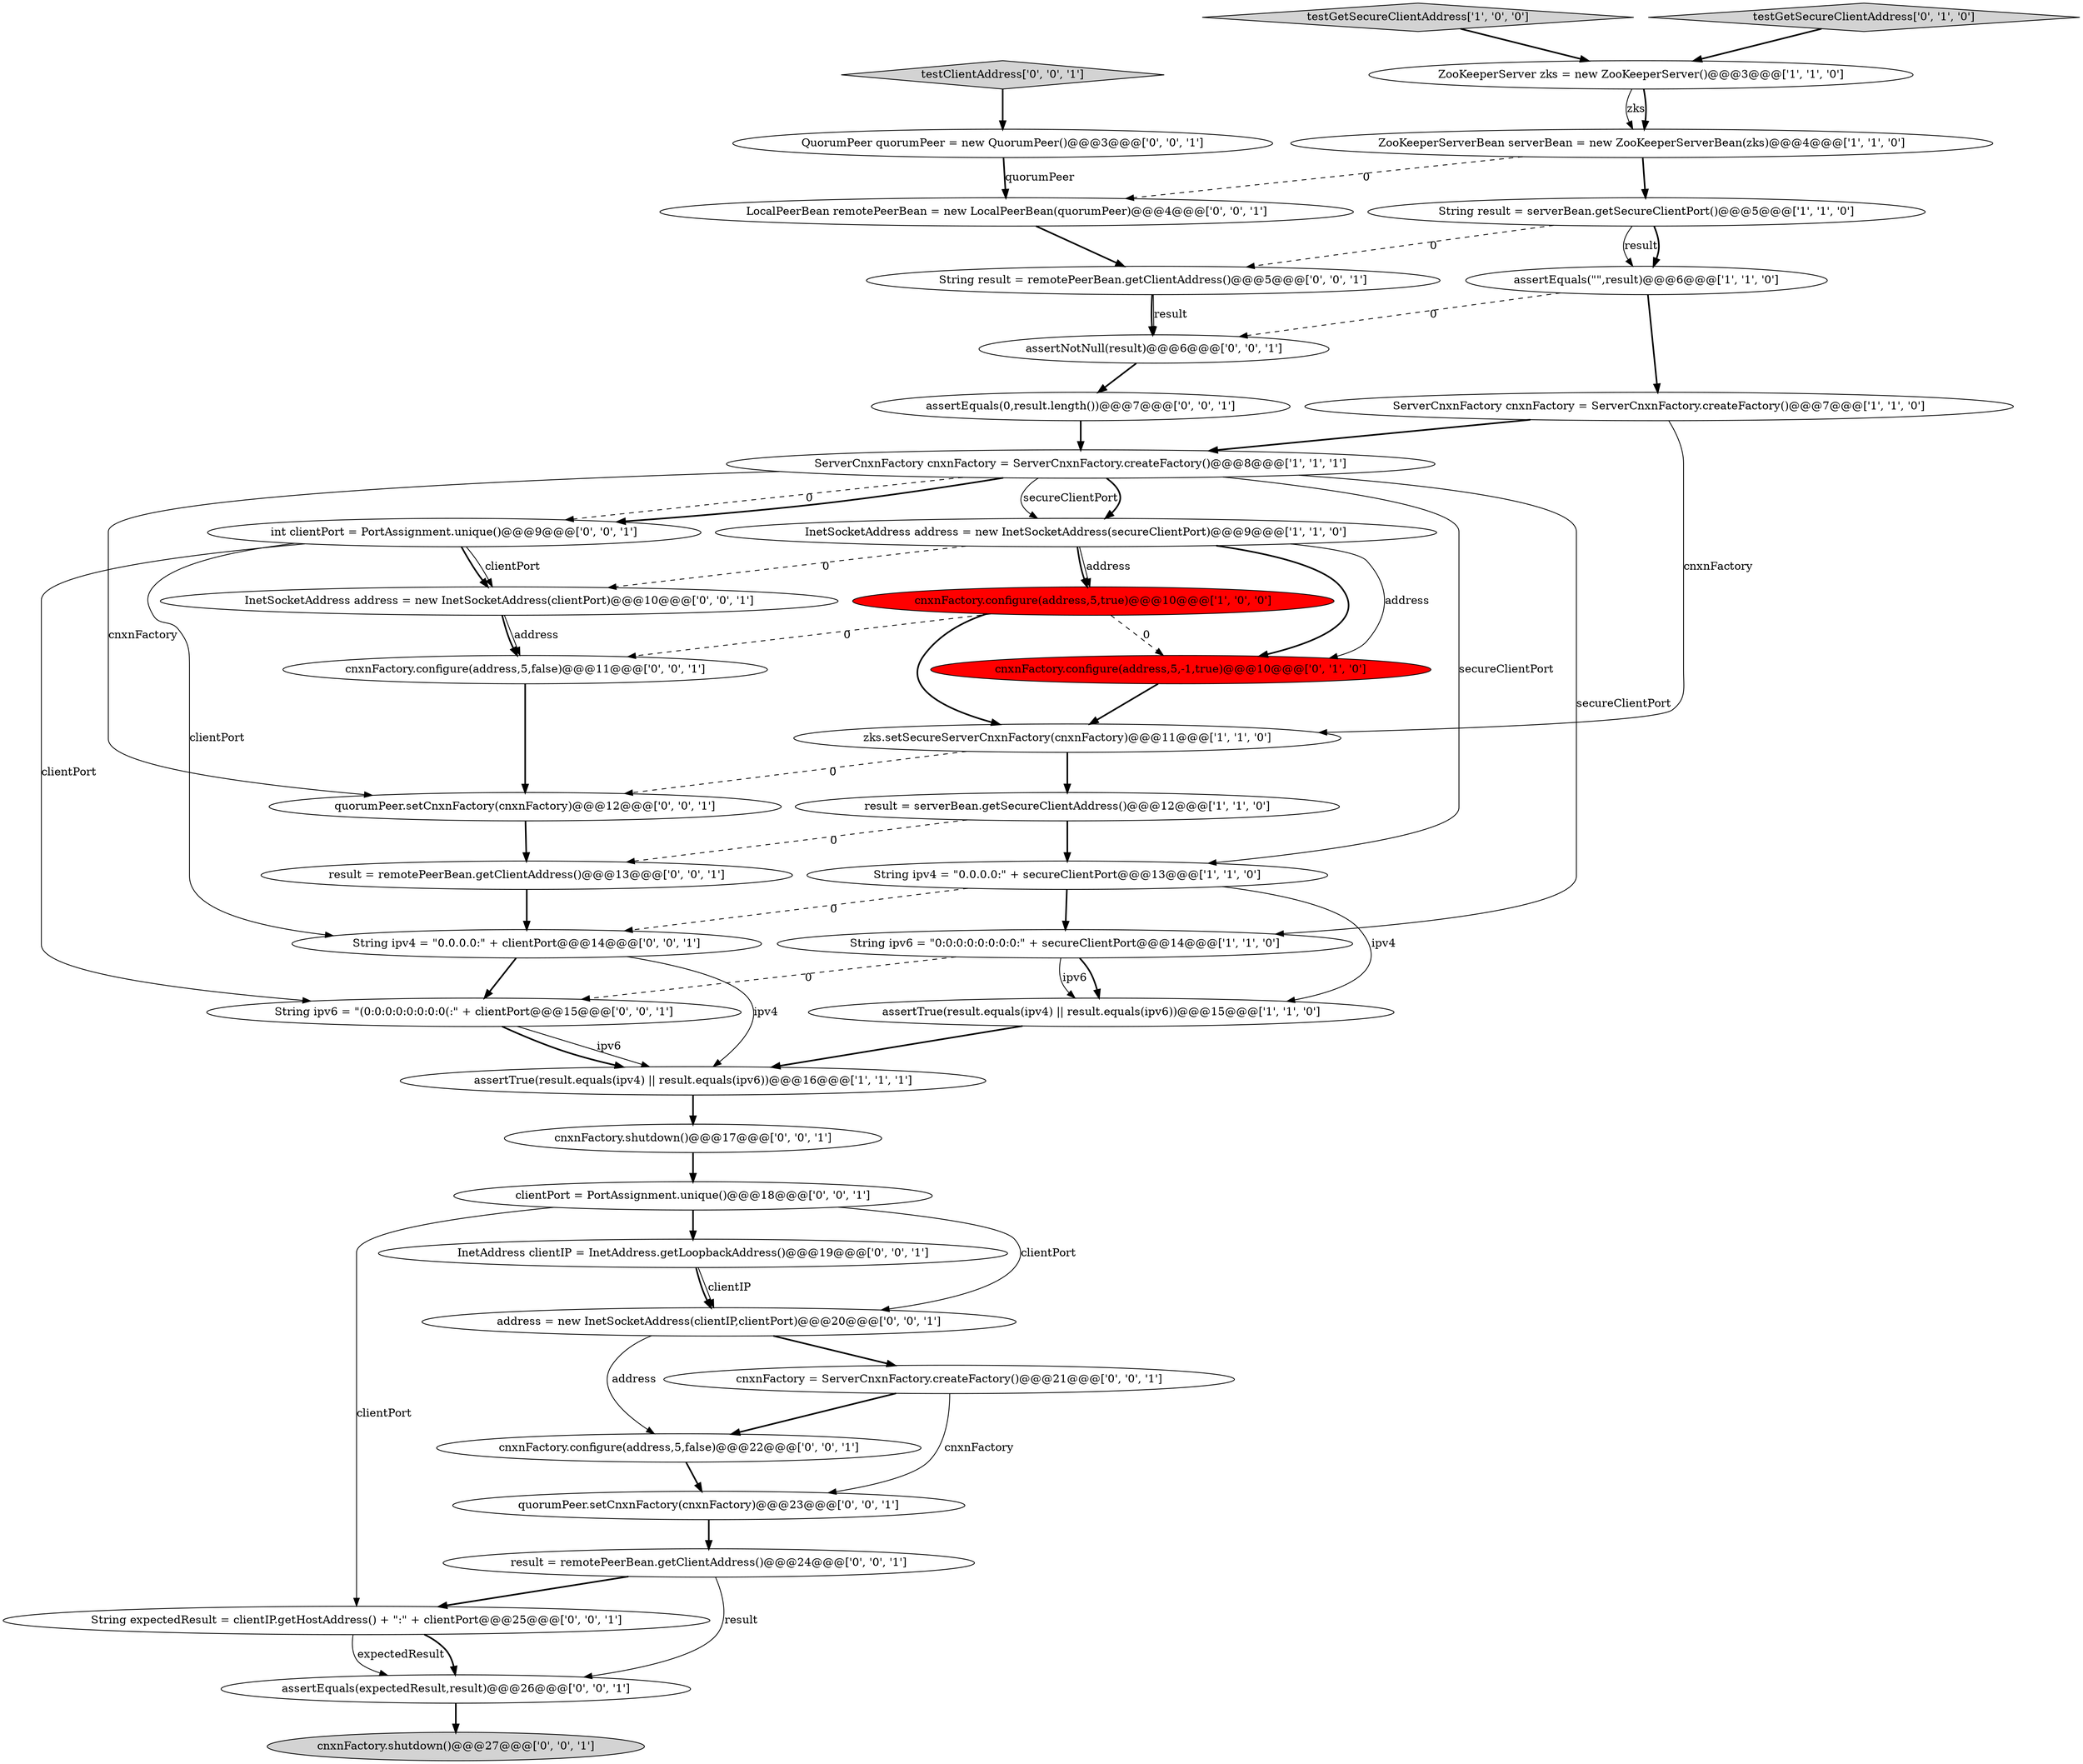 digraph {
3 [style = filled, label = "String result = serverBean.getSecureClientPort()@@@5@@@['1', '1', '0']", fillcolor = white, shape = ellipse image = "AAA0AAABBB1BBB"];
6 [style = filled, label = "assertTrue(result.equals(ipv4) || result.equals(ipv6))@@@15@@@['1', '1', '0']", fillcolor = white, shape = ellipse image = "AAA0AAABBB1BBB"];
37 [style = filled, label = "String ipv6 = \"(0:0:0:0:0:0:0:0(:\" + clientPort@@@15@@@['0', '0', '1']", fillcolor = white, shape = ellipse image = "AAA0AAABBB3BBB"];
36 [style = filled, label = "testClientAddress['0', '0', '1']", fillcolor = lightgray, shape = diamond image = "AAA0AAABBB3BBB"];
33 [style = filled, label = "cnxnFactory.configure(address,5,false)@@@22@@@['0', '0', '1']", fillcolor = white, shape = ellipse image = "AAA0AAABBB3BBB"];
8 [style = filled, label = "testGetSecureClientAddress['1', '0', '0']", fillcolor = lightgray, shape = diamond image = "AAA0AAABBB1BBB"];
17 [style = filled, label = "cnxnFactory.configure(address,5,false)@@@11@@@['0', '0', '1']", fillcolor = white, shape = ellipse image = "AAA0AAABBB3BBB"];
34 [style = filled, label = "String ipv4 = \"0.0.0.0:\" + clientPort@@@14@@@['0', '0', '1']", fillcolor = white, shape = ellipse image = "AAA0AAABBB3BBB"];
27 [style = filled, label = "cnxnFactory = ServerCnxnFactory.createFactory()@@@21@@@['0', '0', '1']", fillcolor = white, shape = ellipse image = "AAA0AAABBB3BBB"];
0 [style = filled, label = "String ipv4 = \"0.0.0.0:\" + secureClientPort@@@13@@@['1', '1', '0']", fillcolor = white, shape = ellipse image = "AAA0AAABBB1BBB"];
35 [style = filled, label = "assertEquals(expectedResult,result)@@@26@@@['0', '0', '1']", fillcolor = white, shape = ellipse image = "AAA0AAABBB3BBB"];
9 [style = filled, label = "ServerCnxnFactory cnxnFactory = ServerCnxnFactory.createFactory()@@@7@@@['1', '1', '0']", fillcolor = white, shape = ellipse image = "AAA0AAABBB1BBB"];
13 [style = filled, label = "result = serverBean.getSecureClientAddress()@@@12@@@['1', '1', '0']", fillcolor = white, shape = ellipse image = "AAA0AAABBB1BBB"];
28 [style = filled, label = "LocalPeerBean remotePeerBean = new LocalPeerBean(quorumPeer)@@@4@@@['0', '0', '1']", fillcolor = white, shape = ellipse image = "AAA0AAABBB3BBB"];
11 [style = filled, label = "assertEquals(\"\",result)@@@6@@@['1', '1', '0']", fillcolor = white, shape = ellipse image = "AAA0AAABBB1BBB"];
40 [style = filled, label = "QuorumPeer quorumPeer = new QuorumPeer()@@@3@@@['0', '0', '1']", fillcolor = white, shape = ellipse image = "AAA0AAABBB3BBB"];
16 [style = filled, label = "testGetSecureClientAddress['0', '1', '0']", fillcolor = lightgray, shape = diamond image = "AAA0AAABBB2BBB"];
32 [style = filled, label = "quorumPeer.setCnxnFactory(cnxnFactory)@@@12@@@['0', '0', '1']", fillcolor = white, shape = ellipse image = "AAA0AAABBB3BBB"];
5 [style = filled, label = "cnxnFactory.configure(address,5,true)@@@10@@@['1', '0', '0']", fillcolor = red, shape = ellipse image = "AAA1AAABBB1BBB"];
22 [style = filled, label = "result = remotePeerBean.getClientAddress()@@@24@@@['0', '0', '1']", fillcolor = white, shape = ellipse image = "AAA0AAABBB3BBB"];
23 [style = filled, label = "address = new InetSocketAddress(clientIP,clientPort)@@@20@@@['0', '0', '1']", fillcolor = white, shape = ellipse image = "AAA0AAABBB3BBB"];
39 [style = filled, label = "assertEquals(0,result.length())@@@7@@@['0', '0', '1']", fillcolor = white, shape = ellipse image = "AAA0AAABBB3BBB"];
4 [style = filled, label = "ZooKeeperServerBean serverBean = new ZooKeeperServerBean(zks)@@@4@@@['1', '1', '0']", fillcolor = white, shape = ellipse image = "AAA0AAABBB1BBB"];
14 [style = filled, label = "zks.setSecureServerCnxnFactory(cnxnFactory)@@@11@@@['1', '1', '0']", fillcolor = white, shape = ellipse image = "AAA0AAABBB1BBB"];
7 [style = filled, label = "InetSocketAddress address = new InetSocketAddress(secureClientPort)@@@9@@@['1', '1', '0']", fillcolor = white, shape = ellipse image = "AAA0AAABBB1BBB"];
24 [style = filled, label = "int clientPort = PortAssignment.unique()@@@9@@@['0', '0', '1']", fillcolor = white, shape = ellipse image = "AAA0AAABBB3BBB"];
2 [style = filled, label = "assertTrue(result.equals(ipv4) || result.equals(ipv6))@@@16@@@['1', '1', '1']", fillcolor = white, shape = ellipse image = "AAA0AAABBB1BBB"];
19 [style = filled, label = "cnxnFactory.shutdown()@@@17@@@['0', '0', '1']", fillcolor = white, shape = ellipse image = "AAA0AAABBB3BBB"];
20 [style = filled, label = "String expectedResult = clientIP.getHostAddress() + \":\" + clientPort@@@25@@@['0', '0', '1']", fillcolor = white, shape = ellipse image = "AAA0AAABBB3BBB"];
26 [style = filled, label = "assertNotNull(result)@@@6@@@['0', '0', '1']", fillcolor = white, shape = ellipse image = "AAA0AAABBB3BBB"];
29 [style = filled, label = "InetSocketAddress address = new InetSocketAddress(clientPort)@@@10@@@['0', '0', '1']", fillcolor = white, shape = ellipse image = "AAA0AAABBB3BBB"];
38 [style = filled, label = "InetAddress clientIP = InetAddress.getLoopbackAddress()@@@19@@@['0', '0', '1']", fillcolor = white, shape = ellipse image = "AAA0AAABBB3BBB"];
21 [style = filled, label = "clientPort = PortAssignment.unique()@@@18@@@['0', '0', '1']", fillcolor = white, shape = ellipse image = "AAA0AAABBB3BBB"];
15 [style = filled, label = "cnxnFactory.configure(address,5,-1,true)@@@10@@@['0', '1', '0']", fillcolor = red, shape = ellipse image = "AAA1AAABBB2BBB"];
18 [style = filled, label = "result = remotePeerBean.getClientAddress()@@@13@@@['0', '0', '1']", fillcolor = white, shape = ellipse image = "AAA0AAABBB3BBB"];
1 [style = filled, label = "ServerCnxnFactory cnxnFactory = ServerCnxnFactory.createFactory()@@@8@@@['1', '1', '1']", fillcolor = white, shape = ellipse image = "AAA0AAABBB1BBB"];
30 [style = filled, label = "quorumPeer.setCnxnFactory(cnxnFactory)@@@23@@@['0', '0', '1']", fillcolor = white, shape = ellipse image = "AAA0AAABBB3BBB"];
10 [style = filled, label = "String ipv6 = \"0:0:0:0:0:0:0:0:\" + secureClientPort@@@14@@@['1', '1', '0']", fillcolor = white, shape = ellipse image = "AAA0AAABBB1BBB"];
31 [style = filled, label = "cnxnFactory.shutdown()@@@27@@@['0', '0', '1']", fillcolor = lightgray, shape = ellipse image = "AAA0AAABBB3BBB"];
25 [style = filled, label = "String result = remotePeerBean.getClientAddress()@@@5@@@['0', '0', '1']", fillcolor = white, shape = ellipse image = "AAA0AAABBB3BBB"];
12 [style = filled, label = "ZooKeeperServer zks = new ZooKeeperServer()@@@3@@@['1', '1', '0']", fillcolor = white, shape = ellipse image = "AAA0AAABBB1BBB"];
12->4 [style = solid, label="zks"];
9->14 [style = solid, label="cnxnFactory"];
0->6 [style = solid, label="ipv4"];
35->31 [style = bold, label=""];
40->28 [style = solid, label="quorumPeer"];
4->3 [style = bold, label=""];
21->23 [style = solid, label="clientPort"];
29->17 [style = bold, label=""];
2->19 [style = bold, label=""];
30->22 [style = bold, label=""];
3->11 [style = solid, label="result"];
36->40 [style = bold, label=""];
3->25 [style = dashed, label="0"];
15->14 [style = bold, label=""];
23->27 [style = bold, label=""];
1->32 [style = solid, label="cnxnFactory"];
25->26 [style = solid, label="result"];
18->34 [style = bold, label=""];
1->7 [style = solid, label="secureClientPort"];
22->35 [style = solid, label="result"];
1->0 [style = solid, label="secureClientPort"];
11->26 [style = dashed, label="0"];
37->2 [style = solid, label="ipv6"];
7->5 [style = solid, label="address"];
3->11 [style = bold, label=""];
34->2 [style = solid, label="ipv4"];
7->15 [style = solid, label="address"];
38->23 [style = bold, label=""];
24->29 [style = bold, label=""];
40->28 [style = bold, label=""];
5->14 [style = bold, label=""];
17->32 [style = bold, label=""];
11->9 [style = bold, label=""];
1->7 [style = bold, label=""];
10->6 [style = bold, label=""];
26->39 [style = bold, label=""];
1->10 [style = solid, label="secureClientPort"];
4->28 [style = dashed, label="0"];
21->38 [style = bold, label=""];
20->35 [style = solid, label="expectedResult"];
6->2 [style = bold, label=""];
29->17 [style = solid, label="address"];
7->5 [style = bold, label=""];
0->10 [style = bold, label=""];
14->32 [style = dashed, label="0"];
24->34 [style = solid, label="clientPort"];
5->17 [style = dashed, label="0"];
24->37 [style = solid, label="clientPort"];
12->4 [style = bold, label=""];
34->37 [style = bold, label=""];
22->20 [style = bold, label=""];
1->24 [style = dashed, label="0"];
38->23 [style = solid, label="clientIP"];
1->24 [style = bold, label=""];
25->26 [style = bold, label=""];
33->30 [style = bold, label=""];
28->25 [style = bold, label=""];
0->34 [style = dashed, label="0"];
7->15 [style = bold, label=""];
39->1 [style = bold, label=""];
24->29 [style = solid, label="clientPort"];
37->2 [style = bold, label=""];
7->29 [style = dashed, label="0"];
27->30 [style = solid, label="cnxnFactory"];
27->33 [style = bold, label=""];
20->35 [style = bold, label=""];
14->13 [style = bold, label=""];
21->20 [style = solid, label="clientPort"];
32->18 [style = bold, label=""];
9->1 [style = bold, label=""];
13->18 [style = dashed, label="0"];
5->15 [style = dashed, label="0"];
16->12 [style = bold, label=""];
10->37 [style = dashed, label="0"];
8->12 [style = bold, label=""];
10->6 [style = solid, label="ipv6"];
23->33 [style = solid, label="address"];
13->0 [style = bold, label=""];
19->21 [style = bold, label=""];
}
